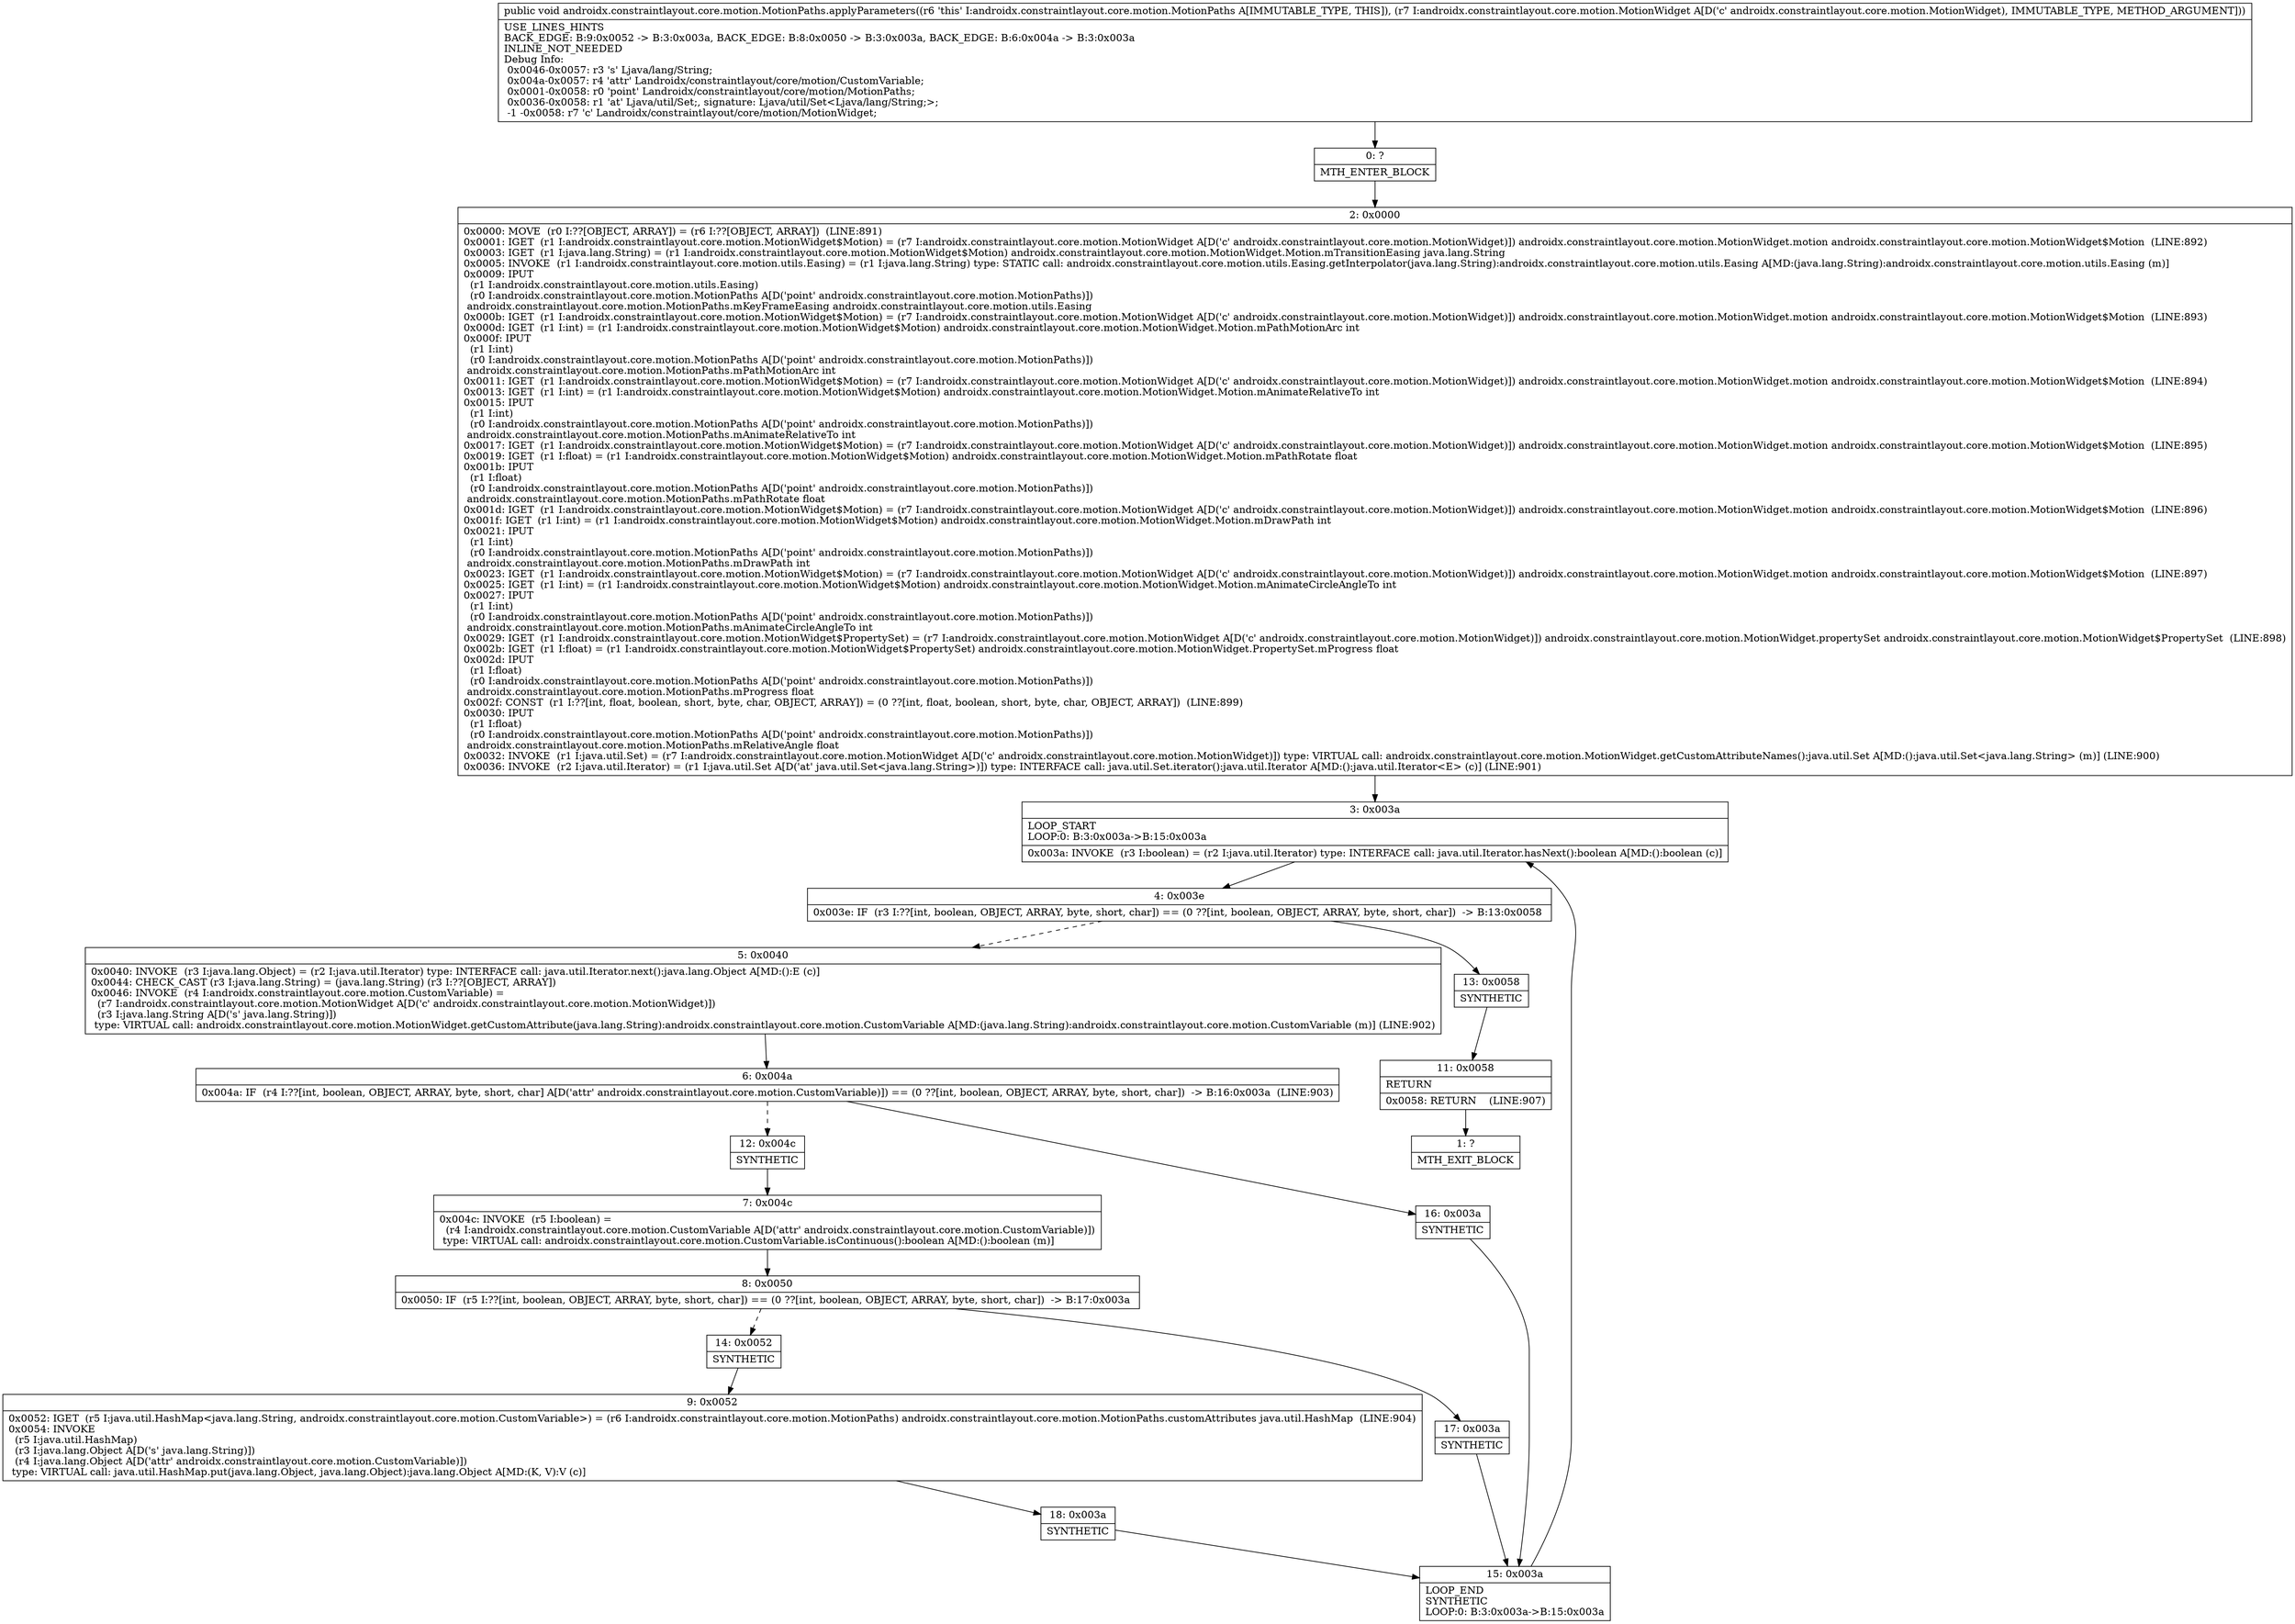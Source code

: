 digraph "CFG forandroidx.constraintlayout.core.motion.MotionPaths.applyParameters(Landroidx\/constraintlayout\/core\/motion\/MotionWidget;)V" {
Node_0 [shape=record,label="{0\:\ ?|MTH_ENTER_BLOCK\l}"];
Node_2 [shape=record,label="{2\:\ 0x0000|0x0000: MOVE  (r0 I:??[OBJECT, ARRAY]) = (r6 I:??[OBJECT, ARRAY])  (LINE:891)\l0x0001: IGET  (r1 I:androidx.constraintlayout.core.motion.MotionWidget$Motion) = (r7 I:androidx.constraintlayout.core.motion.MotionWidget A[D('c' androidx.constraintlayout.core.motion.MotionWidget)]) androidx.constraintlayout.core.motion.MotionWidget.motion androidx.constraintlayout.core.motion.MotionWidget$Motion  (LINE:892)\l0x0003: IGET  (r1 I:java.lang.String) = (r1 I:androidx.constraintlayout.core.motion.MotionWidget$Motion) androidx.constraintlayout.core.motion.MotionWidget.Motion.mTransitionEasing java.lang.String \l0x0005: INVOKE  (r1 I:androidx.constraintlayout.core.motion.utils.Easing) = (r1 I:java.lang.String) type: STATIC call: androidx.constraintlayout.core.motion.utils.Easing.getInterpolator(java.lang.String):androidx.constraintlayout.core.motion.utils.Easing A[MD:(java.lang.String):androidx.constraintlayout.core.motion.utils.Easing (m)]\l0x0009: IPUT  \l  (r1 I:androidx.constraintlayout.core.motion.utils.Easing)\l  (r0 I:androidx.constraintlayout.core.motion.MotionPaths A[D('point' androidx.constraintlayout.core.motion.MotionPaths)])\l androidx.constraintlayout.core.motion.MotionPaths.mKeyFrameEasing androidx.constraintlayout.core.motion.utils.Easing \l0x000b: IGET  (r1 I:androidx.constraintlayout.core.motion.MotionWidget$Motion) = (r7 I:androidx.constraintlayout.core.motion.MotionWidget A[D('c' androidx.constraintlayout.core.motion.MotionWidget)]) androidx.constraintlayout.core.motion.MotionWidget.motion androidx.constraintlayout.core.motion.MotionWidget$Motion  (LINE:893)\l0x000d: IGET  (r1 I:int) = (r1 I:androidx.constraintlayout.core.motion.MotionWidget$Motion) androidx.constraintlayout.core.motion.MotionWidget.Motion.mPathMotionArc int \l0x000f: IPUT  \l  (r1 I:int)\l  (r0 I:androidx.constraintlayout.core.motion.MotionPaths A[D('point' androidx.constraintlayout.core.motion.MotionPaths)])\l androidx.constraintlayout.core.motion.MotionPaths.mPathMotionArc int \l0x0011: IGET  (r1 I:androidx.constraintlayout.core.motion.MotionWidget$Motion) = (r7 I:androidx.constraintlayout.core.motion.MotionWidget A[D('c' androidx.constraintlayout.core.motion.MotionWidget)]) androidx.constraintlayout.core.motion.MotionWidget.motion androidx.constraintlayout.core.motion.MotionWidget$Motion  (LINE:894)\l0x0013: IGET  (r1 I:int) = (r1 I:androidx.constraintlayout.core.motion.MotionWidget$Motion) androidx.constraintlayout.core.motion.MotionWidget.Motion.mAnimateRelativeTo int \l0x0015: IPUT  \l  (r1 I:int)\l  (r0 I:androidx.constraintlayout.core.motion.MotionPaths A[D('point' androidx.constraintlayout.core.motion.MotionPaths)])\l androidx.constraintlayout.core.motion.MotionPaths.mAnimateRelativeTo int \l0x0017: IGET  (r1 I:androidx.constraintlayout.core.motion.MotionWidget$Motion) = (r7 I:androidx.constraintlayout.core.motion.MotionWidget A[D('c' androidx.constraintlayout.core.motion.MotionWidget)]) androidx.constraintlayout.core.motion.MotionWidget.motion androidx.constraintlayout.core.motion.MotionWidget$Motion  (LINE:895)\l0x0019: IGET  (r1 I:float) = (r1 I:androidx.constraintlayout.core.motion.MotionWidget$Motion) androidx.constraintlayout.core.motion.MotionWidget.Motion.mPathRotate float \l0x001b: IPUT  \l  (r1 I:float)\l  (r0 I:androidx.constraintlayout.core.motion.MotionPaths A[D('point' androidx.constraintlayout.core.motion.MotionPaths)])\l androidx.constraintlayout.core.motion.MotionPaths.mPathRotate float \l0x001d: IGET  (r1 I:androidx.constraintlayout.core.motion.MotionWidget$Motion) = (r7 I:androidx.constraintlayout.core.motion.MotionWidget A[D('c' androidx.constraintlayout.core.motion.MotionWidget)]) androidx.constraintlayout.core.motion.MotionWidget.motion androidx.constraintlayout.core.motion.MotionWidget$Motion  (LINE:896)\l0x001f: IGET  (r1 I:int) = (r1 I:androidx.constraintlayout.core.motion.MotionWidget$Motion) androidx.constraintlayout.core.motion.MotionWidget.Motion.mDrawPath int \l0x0021: IPUT  \l  (r1 I:int)\l  (r0 I:androidx.constraintlayout.core.motion.MotionPaths A[D('point' androidx.constraintlayout.core.motion.MotionPaths)])\l androidx.constraintlayout.core.motion.MotionPaths.mDrawPath int \l0x0023: IGET  (r1 I:androidx.constraintlayout.core.motion.MotionWidget$Motion) = (r7 I:androidx.constraintlayout.core.motion.MotionWidget A[D('c' androidx.constraintlayout.core.motion.MotionWidget)]) androidx.constraintlayout.core.motion.MotionWidget.motion androidx.constraintlayout.core.motion.MotionWidget$Motion  (LINE:897)\l0x0025: IGET  (r1 I:int) = (r1 I:androidx.constraintlayout.core.motion.MotionWidget$Motion) androidx.constraintlayout.core.motion.MotionWidget.Motion.mAnimateCircleAngleTo int \l0x0027: IPUT  \l  (r1 I:int)\l  (r0 I:androidx.constraintlayout.core.motion.MotionPaths A[D('point' androidx.constraintlayout.core.motion.MotionPaths)])\l androidx.constraintlayout.core.motion.MotionPaths.mAnimateCircleAngleTo int \l0x0029: IGET  (r1 I:androidx.constraintlayout.core.motion.MotionWidget$PropertySet) = (r7 I:androidx.constraintlayout.core.motion.MotionWidget A[D('c' androidx.constraintlayout.core.motion.MotionWidget)]) androidx.constraintlayout.core.motion.MotionWidget.propertySet androidx.constraintlayout.core.motion.MotionWidget$PropertySet  (LINE:898)\l0x002b: IGET  (r1 I:float) = (r1 I:androidx.constraintlayout.core.motion.MotionWidget$PropertySet) androidx.constraintlayout.core.motion.MotionWidget.PropertySet.mProgress float \l0x002d: IPUT  \l  (r1 I:float)\l  (r0 I:androidx.constraintlayout.core.motion.MotionPaths A[D('point' androidx.constraintlayout.core.motion.MotionPaths)])\l androidx.constraintlayout.core.motion.MotionPaths.mProgress float \l0x002f: CONST  (r1 I:??[int, float, boolean, short, byte, char, OBJECT, ARRAY]) = (0 ??[int, float, boolean, short, byte, char, OBJECT, ARRAY])  (LINE:899)\l0x0030: IPUT  \l  (r1 I:float)\l  (r0 I:androidx.constraintlayout.core.motion.MotionPaths A[D('point' androidx.constraintlayout.core.motion.MotionPaths)])\l androidx.constraintlayout.core.motion.MotionPaths.mRelativeAngle float \l0x0032: INVOKE  (r1 I:java.util.Set) = (r7 I:androidx.constraintlayout.core.motion.MotionWidget A[D('c' androidx.constraintlayout.core.motion.MotionWidget)]) type: VIRTUAL call: androidx.constraintlayout.core.motion.MotionWidget.getCustomAttributeNames():java.util.Set A[MD:():java.util.Set\<java.lang.String\> (m)] (LINE:900)\l0x0036: INVOKE  (r2 I:java.util.Iterator) = (r1 I:java.util.Set A[D('at' java.util.Set\<java.lang.String\>)]) type: INTERFACE call: java.util.Set.iterator():java.util.Iterator A[MD:():java.util.Iterator\<E\> (c)] (LINE:901)\l}"];
Node_3 [shape=record,label="{3\:\ 0x003a|LOOP_START\lLOOP:0: B:3:0x003a\-\>B:15:0x003a\l|0x003a: INVOKE  (r3 I:boolean) = (r2 I:java.util.Iterator) type: INTERFACE call: java.util.Iterator.hasNext():boolean A[MD:():boolean (c)]\l}"];
Node_4 [shape=record,label="{4\:\ 0x003e|0x003e: IF  (r3 I:??[int, boolean, OBJECT, ARRAY, byte, short, char]) == (0 ??[int, boolean, OBJECT, ARRAY, byte, short, char])  \-\> B:13:0x0058 \l}"];
Node_5 [shape=record,label="{5\:\ 0x0040|0x0040: INVOKE  (r3 I:java.lang.Object) = (r2 I:java.util.Iterator) type: INTERFACE call: java.util.Iterator.next():java.lang.Object A[MD:():E (c)]\l0x0044: CHECK_CAST (r3 I:java.lang.String) = (java.lang.String) (r3 I:??[OBJECT, ARRAY]) \l0x0046: INVOKE  (r4 I:androidx.constraintlayout.core.motion.CustomVariable) = \l  (r7 I:androidx.constraintlayout.core.motion.MotionWidget A[D('c' androidx.constraintlayout.core.motion.MotionWidget)])\l  (r3 I:java.lang.String A[D('s' java.lang.String)])\l type: VIRTUAL call: androidx.constraintlayout.core.motion.MotionWidget.getCustomAttribute(java.lang.String):androidx.constraintlayout.core.motion.CustomVariable A[MD:(java.lang.String):androidx.constraintlayout.core.motion.CustomVariable (m)] (LINE:902)\l}"];
Node_6 [shape=record,label="{6\:\ 0x004a|0x004a: IF  (r4 I:??[int, boolean, OBJECT, ARRAY, byte, short, char] A[D('attr' androidx.constraintlayout.core.motion.CustomVariable)]) == (0 ??[int, boolean, OBJECT, ARRAY, byte, short, char])  \-\> B:16:0x003a  (LINE:903)\l}"];
Node_12 [shape=record,label="{12\:\ 0x004c|SYNTHETIC\l}"];
Node_7 [shape=record,label="{7\:\ 0x004c|0x004c: INVOKE  (r5 I:boolean) = \l  (r4 I:androidx.constraintlayout.core.motion.CustomVariable A[D('attr' androidx.constraintlayout.core.motion.CustomVariable)])\l type: VIRTUAL call: androidx.constraintlayout.core.motion.CustomVariable.isContinuous():boolean A[MD:():boolean (m)]\l}"];
Node_8 [shape=record,label="{8\:\ 0x0050|0x0050: IF  (r5 I:??[int, boolean, OBJECT, ARRAY, byte, short, char]) == (0 ??[int, boolean, OBJECT, ARRAY, byte, short, char])  \-\> B:17:0x003a \l}"];
Node_14 [shape=record,label="{14\:\ 0x0052|SYNTHETIC\l}"];
Node_9 [shape=record,label="{9\:\ 0x0052|0x0052: IGET  (r5 I:java.util.HashMap\<java.lang.String, androidx.constraintlayout.core.motion.CustomVariable\>) = (r6 I:androidx.constraintlayout.core.motion.MotionPaths) androidx.constraintlayout.core.motion.MotionPaths.customAttributes java.util.HashMap  (LINE:904)\l0x0054: INVOKE  \l  (r5 I:java.util.HashMap)\l  (r3 I:java.lang.Object A[D('s' java.lang.String)])\l  (r4 I:java.lang.Object A[D('attr' androidx.constraintlayout.core.motion.CustomVariable)])\l type: VIRTUAL call: java.util.HashMap.put(java.lang.Object, java.lang.Object):java.lang.Object A[MD:(K, V):V (c)]\l}"];
Node_18 [shape=record,label="{18\:\ 0x003a|SYNTHETIC\l}"];
Node_15 [shape=record,label="{15\:\ 0x003a|LOOP_END\lSYNTHETIC\lLOOP:0: B:3:0x003a\-\>B:15:0x003a\l}"];
Node_17 [shape=record,label="{17\:\ 0x003a|SYNTHETIC\l}"];
Node_16 [shape=record,label="{16\:\ 0x003a|SYNTHETIC\l}"];
Node_13 [shape=record,label="{13\:\ 0x0058|SYNTHETIC\l}"];
Node_11 [shape=record,label="{11\:\ 0x0058|RETURN\l|0x0058: RETURN    (LINE:907)\l}"];
Node_1 [shape=record,label="{1\:\ ?|MTH_EXIT_BLOCK\l}"];
MethodNode[shape=record,label="{public void androidx.constraintlayout.core.motion.MotionPaths.applyParameters((r6 'this' I:androidx.constraintlayout.core.motion.MotionPaths A[IMMUTABLE_TYPE, THIS]), (r7 I:androidx.constraintlayout.core.motion.MotionWidget A[D('c' androidx.constraintlayout.core.motion.MotionWidget), IMMUTABLE_TYPE, METHOD_ARGUMENT]))  | USE_LINES_HINTS\lBACK_EDGE: B:9:0x0052 \-\> B:3:0x003a, BACK_EDGE: B:8:0x0050 \-\> B:3:0x003a, BACK_EDGE: B:6:0x004a \-\> B:3:0x003a\lINLINE_NOT_NEEDED\lDebug Info:\l  0x0046\-0x0057: r3 's' Ljava\/lang\/String;\l  0x004a\-0x0057: r4 'attr' Landroidx\/constraintlayout\/core\/motion\/CustomVariable;\l  0x0001\-0x0058: r0 'point' Landroidx\/constraintlayout\/core\/motion\/MotionPaths;\l  0x0036\-0x0058: r1 'at' Ljava\/util\/Set;, signature: Ljava\/util\/Set\<Ljava\/lang\/String;\>;\l  \-1 \-0x0058: r7 'c' Landroidx\/constraintlayout\/core\/motion\/MotionWidget;\l}"];
MethodNode -> Node_0;Node_0 -> Node_2;
Node_2 -> Node_3;
Node_3 -> Node_4;
Node_4 -> Node_5[style=dashed];
Node_4 -> Node_13;
Node_5 -> Node_6;
Node_6 -> Node_12[style=dashed];
Node_6 -> Node_16;
Node_12 -> Node_7;
Node_7 -> Node_8;
Node_8 -> Node_14[style=dashed];
Node_8 -> Node_17;
Node_14 -> Node_9;
Node_9 -> Node_18;
Node_18 -> Node_15;
Node_15 -> Node_3;
Node_17 -> Node_15;
Node_16 -> Node_15;
Node_13 -> Node_11;
Node_11 -> Node_1;
}

